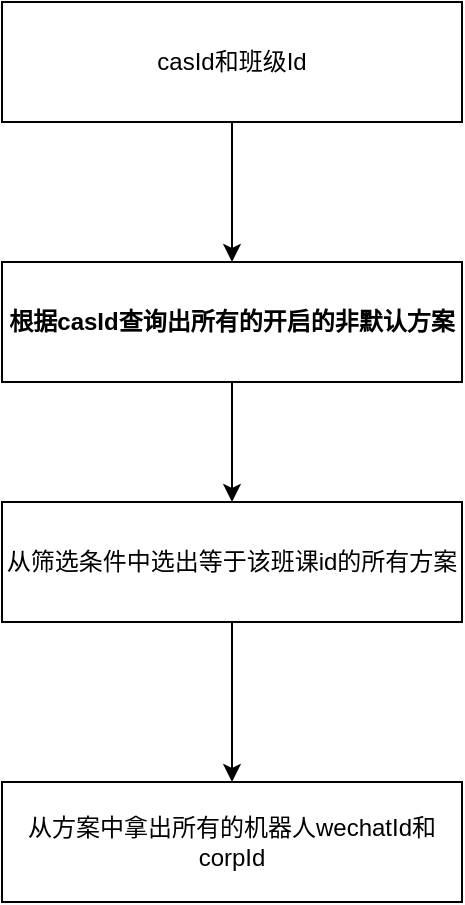 <mxfile version="22.1.0" type="github">
  <diagram name="第 1 页" id="Iw9cASkohqiAJ521YkaM">
    <mxGraphModel dx="1147" dy="587" grid="1" gridSize="10" guides="1" tooltips="1" connect="1" arrows="1" fold="1" page="1" pageScale="1" pageWidth="827" pageHeight="1169" math="0" shadow="0">
      <root>
        <mxCell id="0" />
        <mxCell id="1" parent="0" />
        <mxCell id="J2wshSRUC31xHXkuv1J5-1" value="" style="edgeStyle=orthogonalEdgeStyle;rounded=0;orthogonalLoop=1;jettySize=auto;html=1;" edge="1" parent="1" source="J2wshSRUC31xHXkuv1J5-5" target="J2wshSRUC31xHXkuv1J5-9">
          <mxGeometry relative="1" as="geometry" />
        </mxCell>
        <mxCell id="J2wshSRUC31xHXkuv1J5-5" value="&lt;b&gt;根据casId查询出所有的开启的非默认方案&lt;/b&gt;" style="rounded=0;whiteSpace=wrap;html=1;" vertex="1" parent="1">
          <mxGeometry x="350" y="400" width="230" height="60" as="geometry" />
        </mxCell>
        <mxCell id="J2wshSRUC31xHXkuv1J5-6" value="" style="edgeStyle=orthogonalEdgeStyle;rounded=0;orthogonalLoop=1;jettySize=auto;html=1;" edge="1" parent="1" source="J2wshSRUC31xHXkuv1J5-7" target="J2wshSRUC31xHXkuv1J5-5">
          <mxGeometry relative="1" as="geometry" />
        </mxCell>
        <mxCell id="J2wshSRUC31xHXkuv1J5-7" value="casId和班级Id" style="rounded=0;whiteSpace=wrap;html=1;" vertex="1" parent="1">
          <mxGeometry x="350" y="270" width="230" height="60" as="geometry" />
        </mxCell>
        <mxCell id="J2wshSRUC31xHXkuv1J5-8" value="" style="edgeStyle=orthogonalEdgeStyle;rounded=0;orthogonalLoop=1;jettySize=auto;html=1;" edge="1" parent="1" source="J2wshSRUC31xHXkuv1J5-9" target="J2wshSRUC31xHXkuv1J5-16">
          <mxGeometry relative="1" as="geometry" />
        </mxCell>
        <mxCell id="J2wshSRUC31xHXkuv1J5-9" value="从筛选条件中选出等于该班课id的所有方案" style="rounded=0;whiteSpace=wrap;html=1;" vertex="1" parent="1">
          <mxGeometry x="350" y="520" width="230" height="60" as="geometry" />
        </mxCell>
        <mxCell id="J2wshSRUC31xHXkuv1J5-16" value="从方案中拿出所有的机器人wechatId和corpId" style="rounded=0;whiteSpace=wrap;html=1;" vertex="1" parent="1">
          <mxGeometry x="350" y="660" width="230" height="60" as="geometry" />
        </mxCell>
      </root>
    </mxGraphModel>
  </diagram>
</mxfile>
